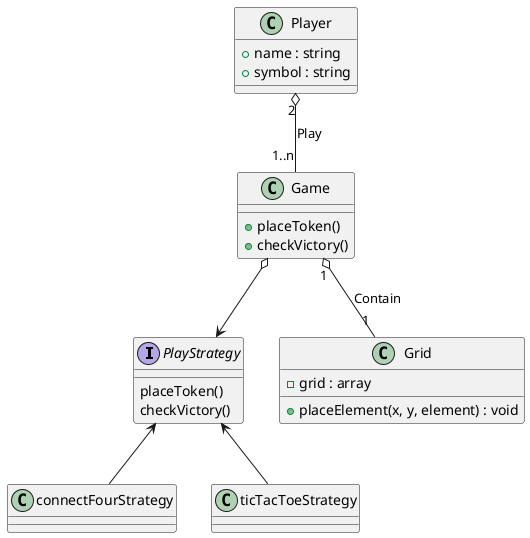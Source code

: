 @startuml TP3_CPP
PlayStrategy <-- connectFourStrategy
PlayStrategy <-- ticTacToeStrategy

Game o--> PlayStrategy
Game "1" o-- "1" Grid : Contain
Player "2" o-- "1..n" Game : Play

class Game {
+ placeToken()
+ checkVictory()
}

class Player {
+name : string
+symbol : string
}

class Grid {
- grid : array
+ placeElement(x, y, element) : void
}

interface PlayStrategy {
placeToken()
checkVictory()
}

@enduml